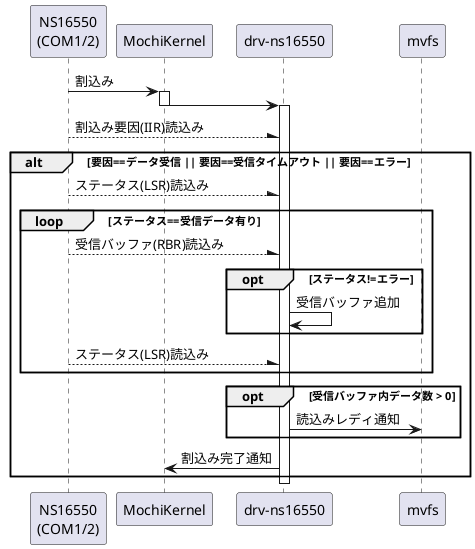 @startuml

participant "NS16550\n(COM1/2)" as dev
participant "MochiKernel"       as kernel
participant "drv-ns16550"       as drv
participant mvfs

dev -> kernel: 割込み
activate kernel
kernel -> drv:
deactivate kernel
activate drv

dev --\ drv: 割込み要因(IIR)読込み

alt 要因==データ受信 || 要因==受信タイムアウト || 要因==エラー

    dev --\ drv: ステータス(LSR)読込み
    loop ステータス==受信データ有り

        dev --\ drv: 受信バッファ(RBR)読込み

        opt ステータス!=エラー
            drv -> drv: 受信バッファ追加
        end opt

        dev --\ drv: ステータス(LSR)読込み
    end loop

    opt 受信バッファ内データ数 > 0
        drv -> mvfs: 読込みレディ通知
    end opt

    kernel <- drv: 割込み完了通知
end alt
deactivate drv

@enduml
